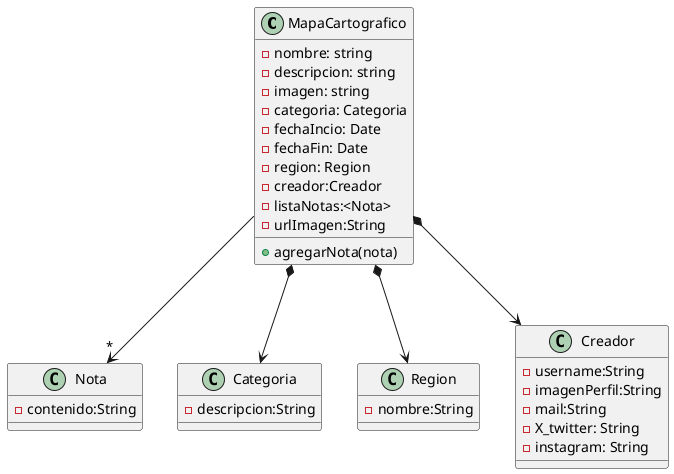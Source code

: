 @startuml

class MapaCartografico{
-nombre: string
-descripcion: string
-imagen: string
-categoria: Categoria
-fechaIncio: Date
-fechaFin: Date
-region: Region
-creador:Creador
-listaNotas:<Nota>
-urlImagen:String
+agregarNota(nota)
}

class Nota{
    -contenido:String
}

class Categoria{
 -descripcion:String
}

class Region{
 -nombre:String
}

class Creador{
-username:String
-imagenPerfil:String
-mail:String
-X_twitter: String
-instagram: String
}

MapaCartografico *-->Categoria
MapaCartografico *-->Region
MapaCartografico *-->Creador
MapaCartografico -->"*" Nota


@enduml